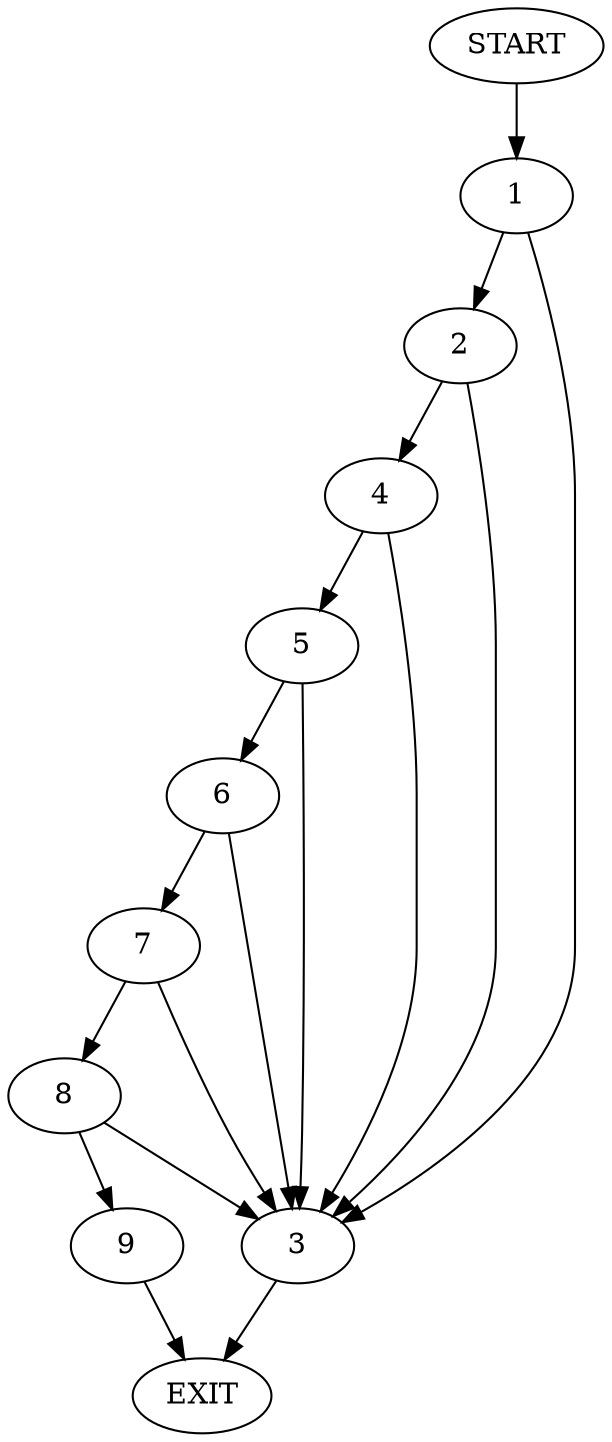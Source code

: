 digraph {
0 [label="START"]
10 [label="EXIT"]
0 -> 1
1 -> 2
1 -> 3
3 -> 10
2 -> 4
2 -> 3
4 -> 5
4 -> 3
5 -> 6
5 -> 3
6 -> 3
6 -> 7
7 -> 8
7 -> 3
8 -> 3
8 -> 9
9 -> 10
}
